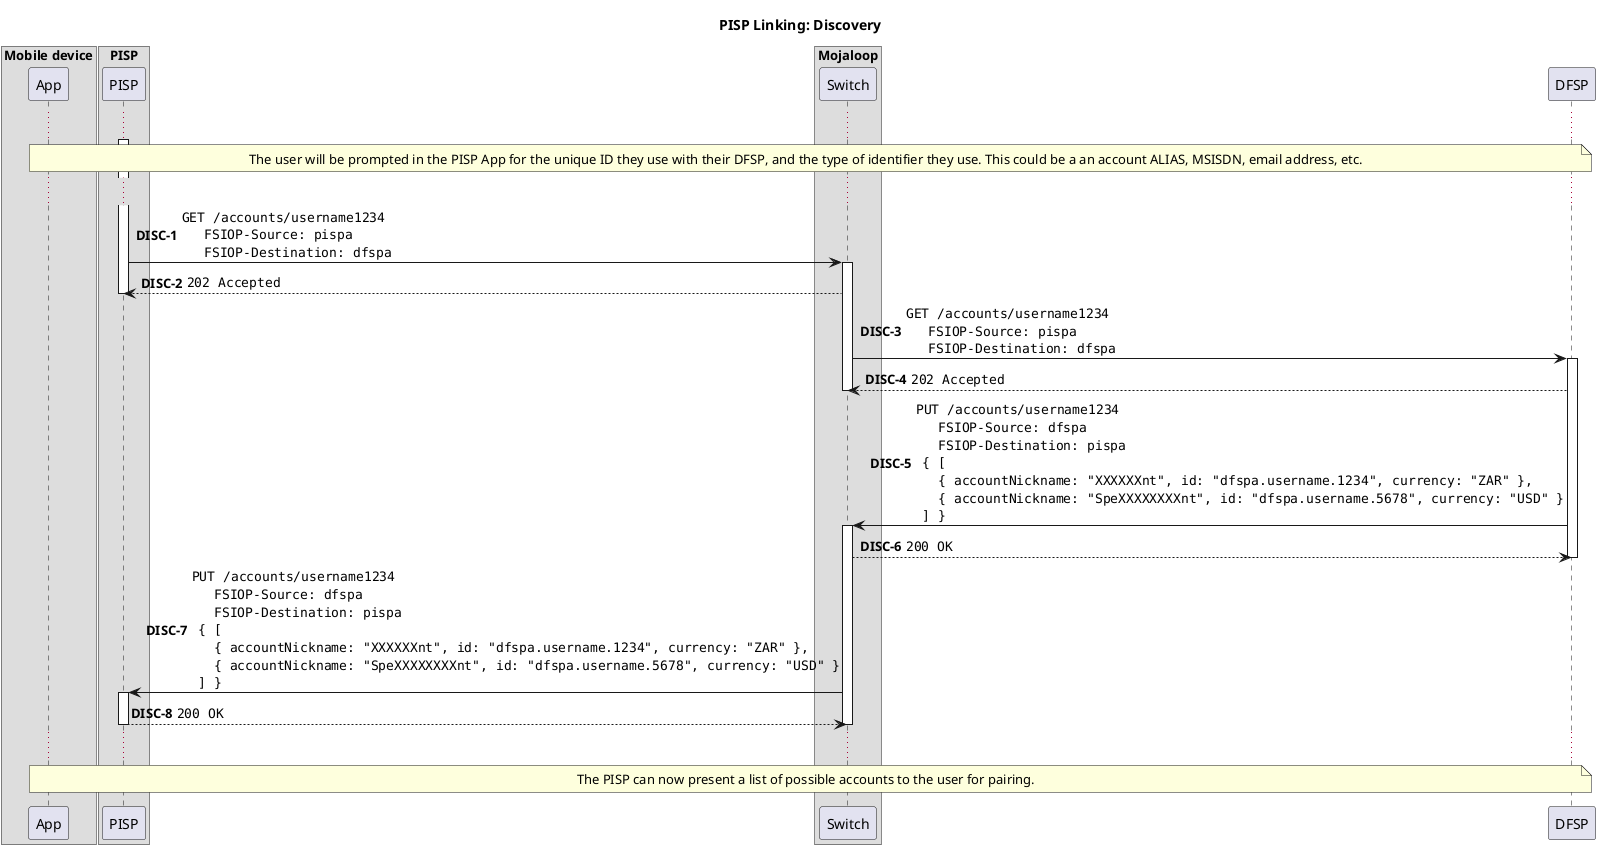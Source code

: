 @startuml

title PISP Linking: Discovery

box "Mobile device"
    participant App
end box

box "PISP"
    participant PISP
end box

box "Mojaloop"
    participant Switch
end box

participant DFSP

autonumber 1 "<b>DISC-#</b>"
activate PISP

...

note over App, DFSP
  The user will be prompted in the PISP App for the unique ID they use with their DFSP, and the type of identifier they use. This could be a an account ALIAS, MSISDN, email address, etc.
end note

...

PISP -> Switch ++: ""GET /accounts/username1234""\n\
  ""  FSIOP-Source: pispa""\n\
  ""  FSIOP-Destination: dfspa""
Switch --> PISP: ""202 Accepted""
deactivate PISP

Switch -> DFSP ++: ""GET /accounts/username1234""\n\
  ""  FSIOP-Source: pispa""\n\
  ""  FSIOP-Destination: dfspa""
DFSP --> Switch: ""202 Accepted""
deactivate Switch

DFSP -> Switch ++: ""PUT /accounts/username1234""\n\
  ""  FSIOP-Source: dfspa""\n\
  ""  FSIOP-Destination: pispa""\n\
  ""{ [""\n\
  ""  { accountNickname: "XXXXXXnt", id: "dfspa.username.1234", currency: "ZAR" },""\n\
  ""  { accountNickname: "SpeXXXXXXXXnt", id: "dfspa.username.5678", currency: "USD" }""\n\
  ""] }""
Switch --> DFSP: ""200 OK""
deactivate DFSP

Switch -> PISP ++: ""PUT /accounts/username1234""\n\
  ""  FSIOP-Source: dfspa""\n\
  ""  FSIOP-Destination: pispa""\n\
  ""{ [""\n\
  ""  { accountNickname: "XXXXXXnt", id: "dfspa.username.1234", currency: "ZAR" },""\n\
  ""  { accountNickname: "SpeXXXXXXXXnt", id: "dfspa.username.5678", currency: "USD" }""\n\
  ""] }""
PISP --> Switch: ""200 OK""
deactivate Switch
deactivate PISP

...

note over App, DFSP
  The PISP can now present a list of possible accounts to the user for pairing.
end note

@enduml
